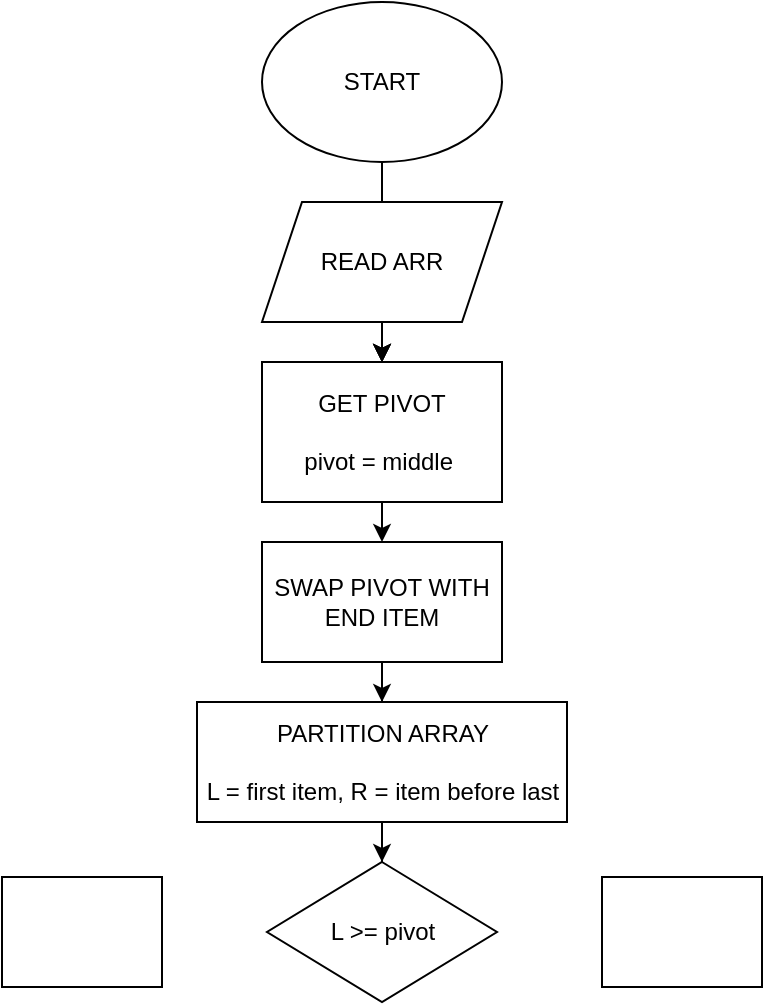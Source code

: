 <mxfile version="26.2.13">
  <diagram name="Page-1" id="UoapbvysSd5U1X-dZqaJ">
    <mxGraphModel dx="1216" dy="653" grid="1" gridSize="10" guides="1" tooltips="1" connect="1" arrows="1" fold="1" page="1" pageScale="1" pageWidth="850" pageHeight="1100" math="0" shadow="0">
      <root>
        <mxCell id="0" />
        <mxCell id="1" parent="0" />
        <mxCell id="QaG2V4MxwFGOFlUVcH84-4" value="" style="edgeStyle=orthogonalEdgeStyle;rounded=0;orthogonalLoop=1;jettySize=auto;html=1;" parent="1" source="QaG2V4MxwFGOFlUVcH84-1" target="QaG2V4MxwFGOFlUVcH84-3" edge="1">
          <mxGeometry relative="1" as="geometry" />
        </mxCell>
        <mxCell id="QaG2V4MxwFGOFlUVcH84-5" value="" style="edgeStyle=orthogonalEdgeStyle;rounded=0;orthogonalLoop=1;jettySize=auto;html=1;" parent="1" source="QaG2V4MxwFGOFlUVcH84-1" target="QaG2V4MxwFGOFlUVcH84-3" edge="1">
          <mxGeometry relative="1" as="geometry" />
        </mxCell>
        <mxCell id="QaG2V4MxwFGOFlUVcH84-7" value="" style="edgeStyle=orthogonalEdgeStyle;rounded=0;orthogonalLoop=1;jettySize=auto;html=1;" parent="1" source="QaG2V4MxwFGOFlUVcH84-1" target="QaG2V4MxwFGOFlUVcH84-3" edge="1">
          <mxGeometry relative="1" as="geometry" />
        </mxCell>
        <mxCell id="QaG2V4MxwFGOFlUVcH84-9" value="" style="edgeStyle=orthogonalEdgeStyle;rounded=0;orthogonalLoop=1;jettySize=auto;html=1;" parent="1" source="QaG2V4MxwFGOFlUVcH84-1" target="QaG2V4MxwFGOFlUVcH84-3" edge="1">
          <mxGeometry relative="1" as="geometry" />
        </mxCell>
        <mxCell id="QaG2V4MxwFGOFlUVcH84-1" value="START" style="ellipse;whiteSpace=wrap;html=1;" parent="1" vertex="1">
          <mxGeometry x="340" y="20" width="120" height="80" as="geometry" />
        </mxCell>
        <mxCell id="QaG2V4MxwFGOFlUVcH84-8" value="" style="edgeStyle=orthogonalEdgeStyle;rounded=0;orthogonalLoop=1;jettySize=auto;html=1;" parent="1" source="QaG2V4MxwFGOFlUVcH84-2" target="QaG2V4MxwFGOFlUVcH84-6" edge="1">
          <mxGeometry relative="1" as="geometry" />
        </mxCell>
        <mxCell id="QaG2V4MxwFGOFlUVcH84-2" value="READ ARR" style="shape=parallelogram;perimeter=parallelogramPerimeter;whiteSpace=wrap;html=1;fixedSize=1;" parent="1" vertex="1">
          <mxGeometry x="340" y="120" width="120" height="60" as="geometry" />
        </mxCell>
        <mxCell id="QaG2V4MxwFGOFlUVcH84-3" value="GET PIVOT&lt;div&gt;&lt;br&gt;&lt;div&gt;pivot = middle&amp;nbsp;&lt;/div&gt;&lt;/div&gt;" style="rounded=0;whiteSpace=wrap;html=1;" parent="1" vertex="1">
          <mxGeometry x="340" y="200" width="120" height="70" as="geometry" />
        </mxCell>
        <mxCell id="DJR24NLSc45UjhZxEUbC-2" value="" style="edgeStyle=orthogonalEdgeStyle;rounded=0;orthogonalLoop=1;jettySize=auto;html=1;" edge="1" parent="1" source="QaG2V4MxwFGOFlUVcH84-6" target="DJR24NLSc45UjhZxEUbC-1">
          <mxGeometry relative="1" as="geometry" />
        </mxCell>
        <mxCell id="QaG2V4MxwFGOFlUVcH84-6" value="SWAP PIVOT WITH END ITEM" style="rounded=0;whiteSpace=wrap;html=1;" parent="1" vertex="1">
          <mxGeometry x="340" y="290" width="120" height="60" as="geometry" />
        </mxCell>
        <mxCell id="DJR24NLSc45UjhZxEUbC-8" value="" style="edgeStyle=orthogonalEdgeStyle;rounded=0;orthogonalLoop=1;jettySize=auto;html=1;" edge="1" parent="1" source="DJR24NLSc45UjhZxEUbC-1" target="DJR24NLSc45UjhZxEUbC-3">
          <mxGeometry relative="1" as="geometry" />
        </mxCell>
        <mxCell id="DJR24NLSc45UjhZxEUbC-1" value="PARTITION ARRAY&lt;div&gt;&lt;br&gt;&lt;/div&gt;&lt;div&gt;L = first item, R = item before last&lt;/div&gt;" style="rounded=0;whiteSpace=wrap;html=1;" vertex="1" parent="1">
          <mxGeometry x="307.5" y="370" width="185" height="60" as="geometry" />
        </mxCell>
        <mxCell id="DJR24NLSc45UjhZxEUbC-3" value="L &amp;gt;= pivot" style="rhombus;whiteSpace=wrap;html=1;" vertex="1" parent="1">
          <mxGeometry x="342.5" y="450" width="115" height="70" as="geometry" />
        </mxCell>
        <mxCell id="DJR24NLSc45UjhZxEUbC-9" value="" style="rounded=0;whiteSpace=wrap;html=1;" vertex="1" parent="1">
          <mxGeometry x="210" y="457.5" width="80" height="55" as="geometry" />
        </mxCell>
        <mxCell id="DJR24NLSc45UjhZxEUbC-10" value="" style="rounded=0;whiteSpace=wrap;html=1;" vertex="1" parent="1">
          <mxGeometry x="510" y="457.5" width="80" height="55" as="geometry" />
        </mxCell>
      </root>
    </mxGraphModel>
  </diagram>
</mxfile>
